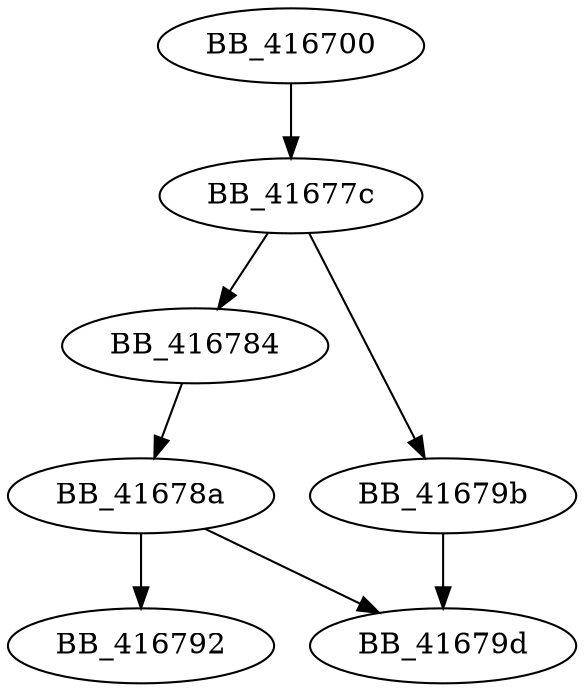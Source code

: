 DiGraph sub_416700{
BB_416700->BB_41677c
BB_41677c->BB_416784
BB_41677c->BB_41679b
BB_416784->BB_41678a
BB_41678a->BB_416792
BB_41678a->BB_41679d
BB_41679b->BB_41679d
}
